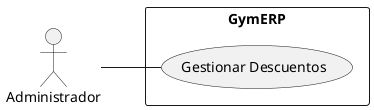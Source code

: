 @startuml Casos de uso
left to right direction
actor Administrador
rectangle GymERP {
  Administrador -- (Gestionar Descuentos)
}
@enduml

